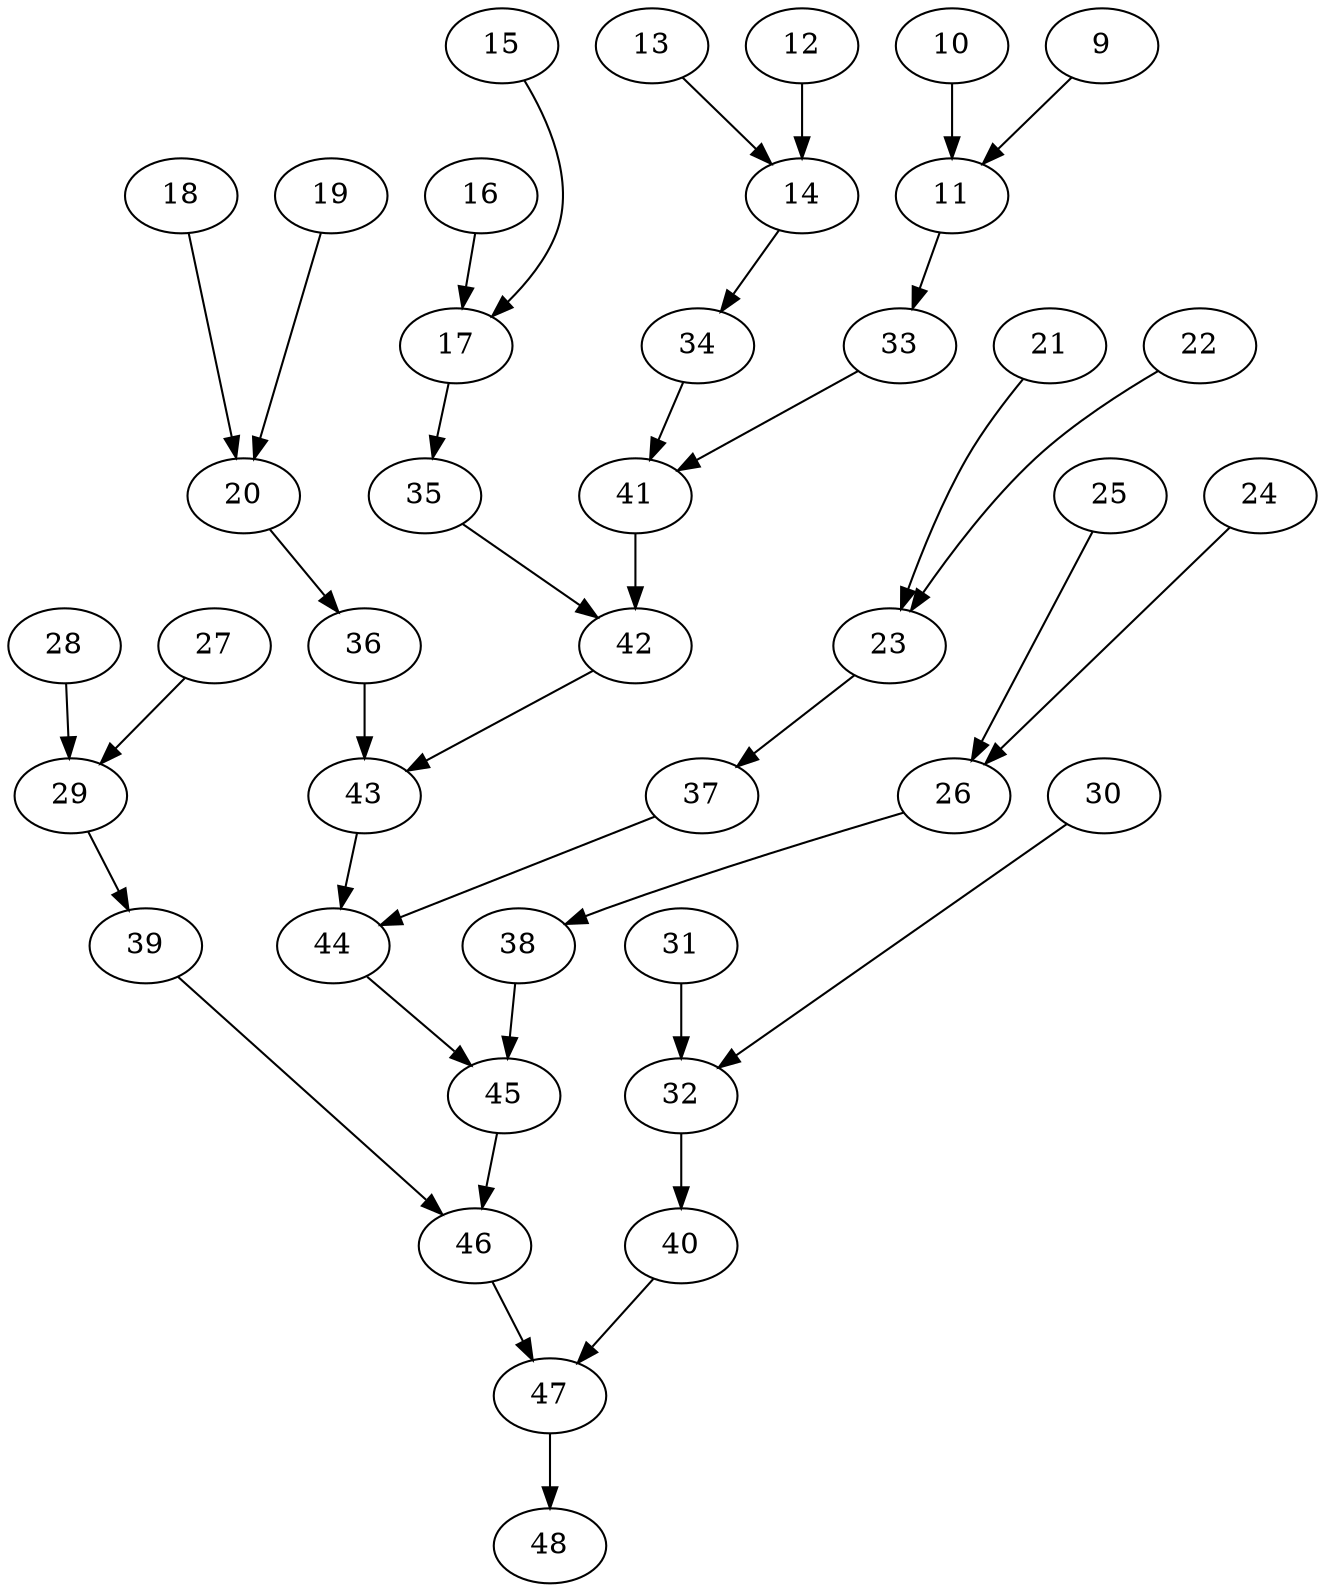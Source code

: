 digraph G {
    9;
    11;
    10;
    33;
    12;
    14;
    13;
    34;
    15;
    17;
    16;
    35;
    18;
    20;
    19;
    36;
    21;
    23;
    22;
    37;
    24;
    26;
    25;
    38;
    27;
    29;
    28;
    39;
    30;
    32;
    31;
    40;
    41;
    42;
    43;
    44;
    45;
    46;
    47;
    48;
    9 -> 11 [weight=0];
    11 -> 33 [weight=0];
    10 -> 11 [weight=1];
    33 -> 41 [weight=0];
    12 -> 14 [weight=0];
    14 -> 34 [weight=0];
    13 -> 14 [weight=0];
    34 -> 41 [weight=0];
    15 -> 17 [weight=0];
    17 -> 35 [weight=0];
    16 -> 17 [weight=0];
    35 -> 42 [weight=0];
    18 -> 20 [weight=0];
    20 -> 36 [weight=0];
    19 -> 20 [weight=0];
    36 -> 43 [weight=1];
    21 -> 23 [weight=0];
    23 -> 37 [weight=0];
    22 -> 23 [weight=0];
    37 -> 44 [weight=0];
    24 -> 26 [weight=0];
    26 -> 38 [weight=0];
    25 -> 26 [weight=0];
    38 -> 45 [weight=0];
    27 -> 29 [weight=0];
    29 -> 39 [weight=0];
    28 -> 29 [weight=0];
    39 -> 46 [weight=0];
    30 -> 32 [weight=0];
    32 -> 40 [weight=1];
    31 -> 32 [weight=1];
    40 -> 47 [weight=0];
    41 -> 42 [weight=1];
    42 -> 43 [weight=0];
    43 -> 44 [weight=0];
    44 -> 45 [weight=0];
    45 -> 46 [weight=0];
    46 -> 47 [weight=0];
    47 -> 48 [weight=0];
}
